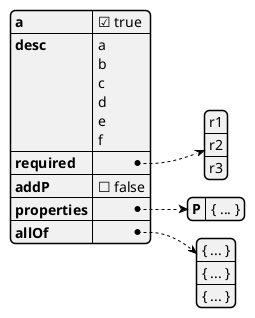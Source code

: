 https://github.com/plantuml/plantuml/issues/1334
@startjson
{
    "a": true,
    "desc": "a\\nb\\nc\\nd\\ne\\nf",
    "required": [
        "r1",
        "r2",
        "r3"
    ],
    "addP": false,
    "properties": {
        "P": "{ ... }"
    },
    "allOf": [
        "{ ... }",
        "{ ... }",
        "{ ... }"
    ]
}
@endjson
